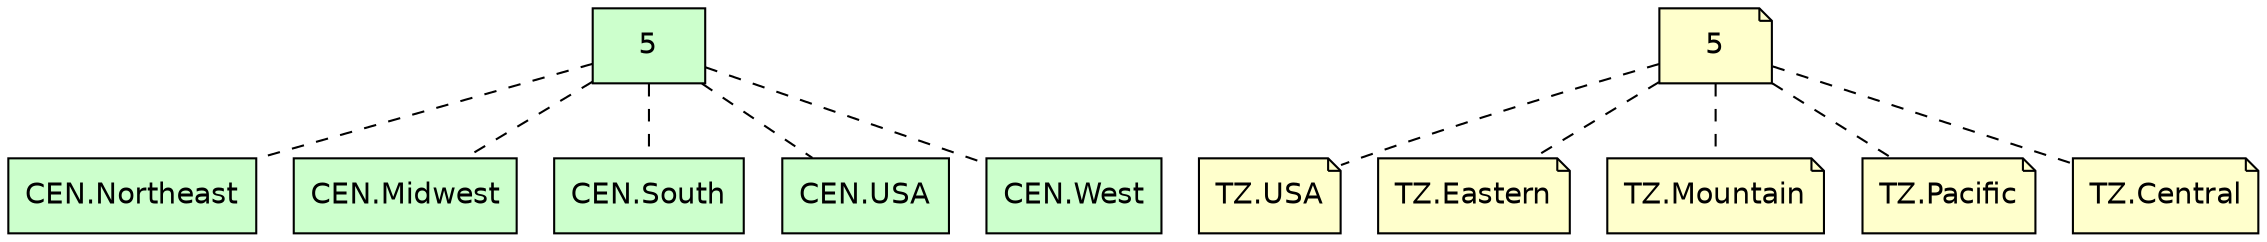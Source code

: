 
graph{
rankdir=TB
edge [style=dashed]
n0 [fontname="helvetica", shape=box, fillcolor="#CCFFCC", style=filled, label=5];
n1 [fontname="helvetica", shape=box, fillcolor="#CCFFCC", style=filled, label="CEN.Northeast"];
n0 -- n1;
n2 [fontname="helvetica", shape=box, fillcolor="#CCFFCC", style=filled, label="CEN.Midwest"];
n0 -- n2;
n3 [fontname="helvetica", shape=box, fillcolor="#CCFFCC", style=filled, label="CEN.South"];
n0 -- n3;
n4 [fontname="helvetica", shape=box, fillcolor="#CCFFCC", style=filled, label="CEN.USA"];
n0 -- n4;
n5 [fontname="helvetica", shape=box, fillcolor="#CCFFCC", style=filled, label="CEN.West"];
n0 -- n5;
n6 [fontname="helvetica", shape=note, fillcolor="#FFFFCC", style=filled, label=5];
n7 [fontname="helvetica", shape=note, fillcolor="#FFFFCC", style=filled, label="TZ.USA"];
n6 -- n7;
n8 [fontname="helvetica", shape=note, fillcolor="#FFFFCC", style=filled, label="TZ.Eastern"];
n6 -- n8;
n9 [fontname="helvetica", shape=note, fillcolor="#FFFFCC", style=filled, label="TZ.Mountain"];
n6 -- n9;
n10 [fontname="helvetica", shape=note, fillcolor="#FFFFCC", style=filled, label="TZ.Pacific"];
n6 -- n10;
n11 [fontname="helvetica", shape=note, fillcolor="#FFFFCC", style=filled, label="TZ.Central"];
n6 -- n11;

}
            